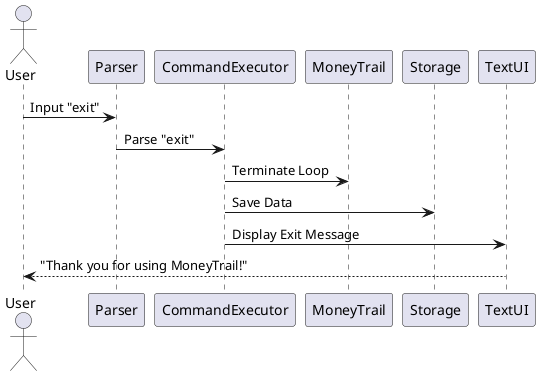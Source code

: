 @startuml
actor User
User -> Parser : Input "exit"
Parser -> CommandExecutor : Parse "exit"
CommandExecutor -> MoneyTrail : Terminate Loop
CommandExecutor -> Storage : Save Data
CommandExecutor -> TextUI : Display Exit Message
User <-- TextUI : "Thank you for using MoneyTrail!"
@enduml
